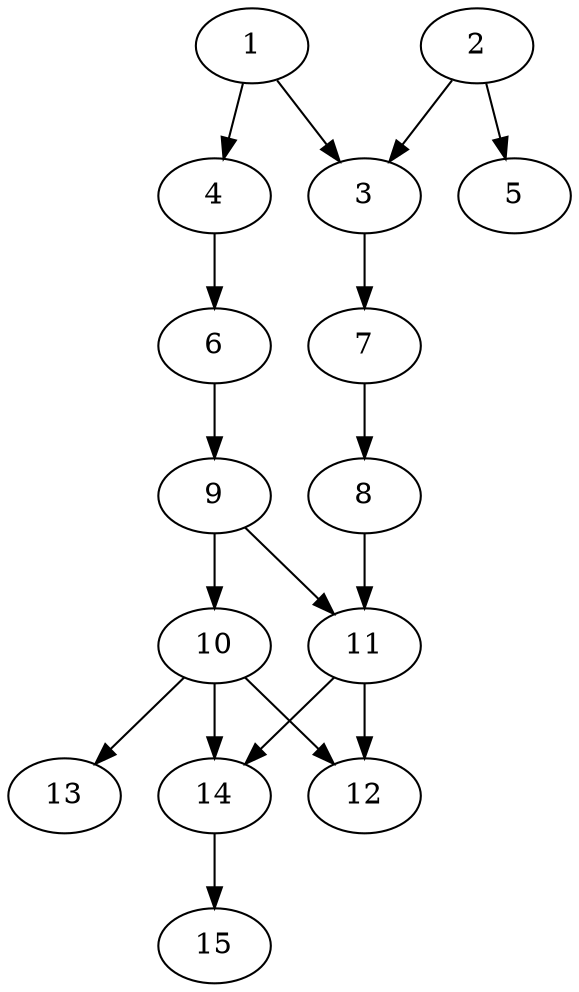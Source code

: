// DAG automatically generated by daggen at Thu Oct  3 13:59:26 2019
// ./daggen --dot -n 15 --ccr 0.3 --fat 0.5 --regular 0.9 --density 0.6 --mindata 5242880 --maxdata 52428800 
digraph G {
  1 [size="80619520", alpha="0.19", expect_size="24185856"] 
  1 -> 3 [size ="24185856"]
  1 -> 4 [size ="24185856"]
  2 [size="35546453", alpha="0.07", expect_size="10663936"] 
  2 -> 3 [size ="10663936"]
  2 -> 5 [size ="10663936"]
  3 [size="41424213", alpha="0.02", expect_size="12427264"] 
  3 -> 7 [size ="12427264"]
  4 [size="167734613", alpha="0.04", expect_size="50320384"] 
  4 -> 6 [size ="50320384"]
  5 [size="36672853", alpha="0.17", expect_size="11001856"] 
  6 [size="90067627", alpha="0.15", expect_size="27020288"] 
  6 -> 9 [size ="27020288"]
  7 [size="17500160", alpha="0.10", expect_size="5250048"] 
  7 -> 8 [size ="5250048"]
  8 [size="24845653", alpha="0.10", expect_size="7453696"] 
  8 -> 11 [size ="7453696"]
  9 [size="55988907", alpha="0.19", expect_size="16796672"] 
  9 -> 10 [size ="16796672"]
  9 -> 11 [size ="16796672"]
  10 [size="75308373", alpha="0.13", expect_size="22592512"] 
  10 -> 12 [size ="22592512"]
  10 -> 13 [size ="22592512"]
  10 -> 14 [size ="22592512"]
  11 [size="79151787", alpha="0.16", expect_size="23745536"] 
  11 -> 12 [size ="23745536"]
  11 -> 14 [size ="23745536"]
  12 [size="74861227", alpha="0.12", expect_size="22458368"] 
  13 [size="132628480", alpha="0.01", expect_size="39788544"] 
  14 [size="148213760", alpha="0.05", expect_size="44464128"] 
  14 -> 15 [size ="44464128"]
  15 [size="25610240", alpha="0.04", expect_size="7683072"] 
}
